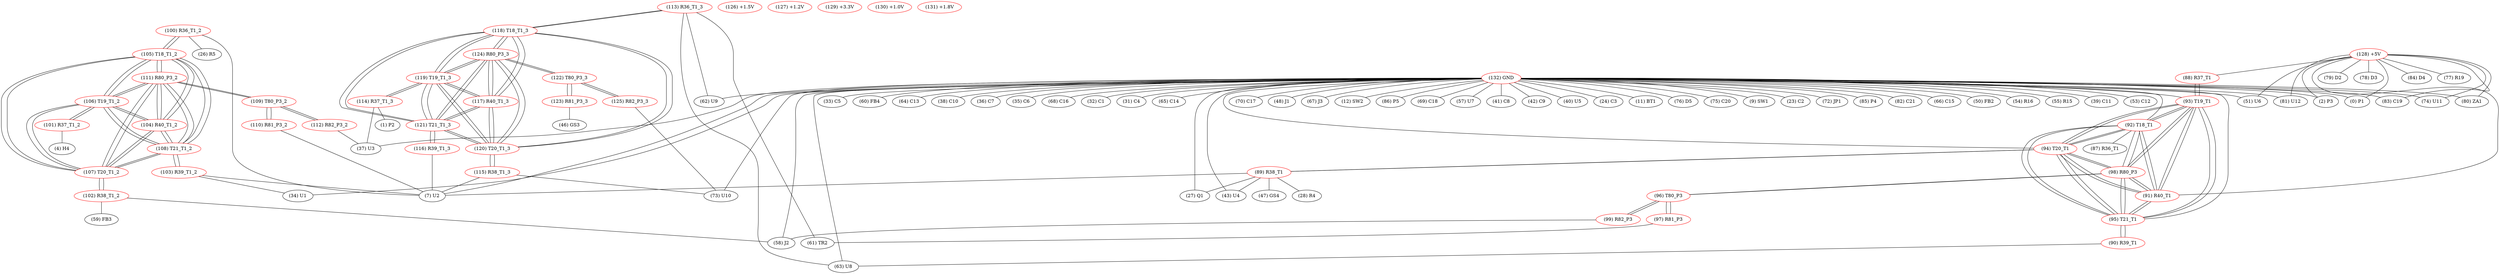 graph {
	88 [label="(88) R37_T1" color=red]
	93 [label="(93) T19_T1"]
	89 [label="(89) R38_T1" color=red]
	27 [label="(27) Q1"]
	28 [label="(28) R4"]
	7 [label="(7) U2"]
	43 [label="(43) U4"]
	47 [label="(47) GS4"]
	94 [label="(94) T20_T1"]
	90 [label="(90) R39_T1" color=red]
	63 [label="(63) U8"]
	95 [label="(95) T21_T1"]
	91 [label="(91) R40_T1" color=red]
	98 [label="(98) R80_P3"]
	92 [label="(92) T18_T1"]
	95 [label="(95) T21_T1"]
	94 [label="(94) T20_T1"]
	93 [label="(93) T19_T1"]
	92 [label="(92) T18_T1" color=red]
	87 [label="(87) R36_T1"]
	98 [label="(98) R80_P3"]
	95 [label="(95) T21_T1"]
	94 [label="(94) T20_T1"]
	93 [label="(93) T19_T1"]
	91 [label="(91) R40_T1"]
	93 [label="(93) T19_T1" color=red]
	88 [label="(88) R37_T1"]
	98 [label="(98) R80_P3"]
	92 [label="(92) T18_T1"]
	95 [label="(95) T21_T1"]
	94 [label="(94) T20_T1"]
	91 [label="(91) R40_T1"]
	94 [label="(94) T20_T1" color=red]
	89 [label="(89) R38_T1"]
	98 [label="(98) R80_P3"]
	92 [label="(92) T18_T1"]
	95 [label="(95) T21_T1"]
	93 [label="(93) T19_T1"]
	91 [label="(91) R40_T1"]
	95 [label="(95) T21_T1" color=red]
	90 [label="(90) R39_T1"]
	98 [label="(98) R80_P3"]
	92 [label="(92) T18_T1"]
	94 [label="(94) T20_T1"]
	93 [label="(93) T19_T1"]
	91 [label="(91) R40_T1"]
	96 [label="(96) T80_P3" color=red]
	97 [label="(97) R81_P3"]
	99 [label="(99) R82_P3"]
	98 [label="(98) R80_P3"]
	97 [label="(97) R81_P3" color=red]
	61 [label="(61) TR2"]
	96 [label="(96) T80_P3"]
	98 [label="(98) R80_P3" color=red]
	92 [label="(92) T18_T1"]
	95 [label="(95) T21_T1"]
	94 [label="(94) T20_T1"]
	93 [label="(93) T19_T1"]
	91 [label="(91) R40_T1"]
	96 [label="(96) T80_P3"]
	99 [label="(99) R82_P3" color=red]
	58 [label="(58) J2"]
	96 [label="(96) T80_P3"]
	100 [label="(100) R36_T1_2" color=red]
	26 [label="(26) R5"]
	7 [label="(7) U2"]
	105 [label="(105) T18_T1_2"]
	101 [label="(101) R37_T1_2" color=red]
	4 [label="(4) H4"]
	106 [label="(106) T19_T1_2"]
	102 [label="(102) R38_T1_2" color=red]
	59 [label="(59) FB3"]
	58 [label="(58) J2"]
	107 [label="(107) T20_T1_2"]
	103 [label="(103) R39_T1_2" color=red]
	34 [label="(34) U1"]
	7 [label="(7) U2"]
	108 [label="(108) T21_T1_2"]
	104 [label="(104) R40_T1_2" color=red]
	111 [label="(111) R80_P3_2"]
	105 [label="(105) T18_T1_2"]
	108 [label="(108) T21_T1_2"]
	107 [label="(107) T20_T1_2"]
	106 [label="(106) T19_T1_2"]
	105 [label="(105) T18_T1_2" color=red]
	107 [label="(107) T20_T1_2"]
	106 [label="(106) T19_T1_2"]
	108 [label="(108) T21_T1_2"]
	100 [label="(100) R36_T1_2"]
	111 [label="(111) R80_P3_2"]
	104 [label="(104) R40_T1_2"]
	106 [label="(106) T19_T1_2" color=red]
	107 [label="(107) T20_T1_2"]
	105 [label="(105) T18_T1_2"]
	108 [label="(108) T21_T1_2"]
	101 [label="(101) R37_T1_2"]
	111 [label="(111) R80_P3_2"]
	104 [label="(104) R40_T1_2"]
	107 [label="(107) T20_T1_2" color=red]
	106 [label="(106) T19_T1_2"]
	105 [label="(105) T18_T1_2"]
	108 [label="(108) T21_T1_2"]
	102 [label="(102) R38_T1_2"]
	111 [label="(111) R80_P3_2"]
	104 [label="(104) R40_T1_2"]
	108 [label="(108) T21_T1_2" color=red]
	107 [label="(107) T20_T1_2"]
	106 [label="(106) T19_T1_2"]
	105 [label="(105) T18_T1_2"]
	103 [label="(103) R39_T1_2"]
	111 [label="(111) R80_P3_2"]
	104 [label="(104) R40_T1_2"]
	109 [label="(109) T80_P3_2" color=red]
	110 [label="(110) R81_P3_2"]
	112 [label="(112) R82_P3_2"]
	111 [label="(111) R80_P3_2"]
	110 [label="(110) R81_P3_2" color=red]
	7 [label="(7) U2"]
	109 [label="(109) T80_P3_2"]
	111 [label="(111) R80_P3_2" color=red]
	105 [label="(105) T18_T1_2"]
	108 [label="(108) T21_T1_2"]
	107 [label="(107) T20_T1_2"]
	106 [label="(106) T19_T1_2"]
	104 [label="(104) R40_T1_2"]
	109 [label="(109) T80_P3_2"]
	112 [label="(112) R82_P3_2" color=red]
	37 [label="(37) U3"]
	109 [label="(109) T80_P3_2"]
	113 [label="(113) R36_T1_3" color=red]
	63 [label="(63) U8"]
	62 [label="(62) U9"]
	61 [label="(61) TR2"]
	118 [label="(118) T18_T1_3"]
	114 [label="(114) R37_T1_3" color=red]
	1 [label="(1) P2"]
	37 [label="(37) U3"]
	119 [label="(119) T19_T1_3"]
	115 [label="(115) R38_T1_3" color=red]
	7 [label="(7) U2"]
	73 [label="(73) U10"]
	120 [label="(120) T20_T1_3"]
	116 [label="(116) R39_T1_3" color=red]
	7 [label="(7) U2"]
	121 [label="(121) T21_T1_3"]
	117 [label="(117) R40_T1_3" color=red]
	124 [label="(124) R80_P3_3"]
	118 [label="(118) T18_T1_3"]
	121 [label="(121) T21_T1_3"]
	120 [label="(120) T20_T1_3"]
	119 [label="(119) T19_T1_3"]
	118 [label="(118) T18_T1_3" color=red]
	120 [label="(120) T20_T1_3"]
	119 [label="(119) T19_T1_3"]
	121 [label="(121) T21_T1_3"]
	113 [label="(113) R36_T1_3"]
	124 [label="(124) R80_P3_3"]
	117 [label="(117) R40_T1_3"]
	119 [label="(119) T19_T1_3" color=red]
	120 [label="(120) T20_T1_3"]
	118 [label="(118) T18_T1_3"]
	121 [label="(121) T21_T1_3"]
	114 [label="(114) R37_T1_3"]
	124 [label="(124) R80_P3_3"]
	117 [label="(117) R40_T1_3"]
	120 [label="(120) T20_T1_3" color=red]
	119 [label="(119) T19_T1_3"]
	118 [label="(118) T18_T1_3"]
	121 [label="(121) T21_T1_3"]
	115 [label="(115) R38_T1_3"]
	124 [label="(124) R80_P3_3"]
	117 [label="(117) R40_T1_3"]
	121 [label="(121) T21_T1_3" color=red]
	120 [label="(120) T20_T1_3"]
	119 [label="(119) T19_T1_3"]
	118 [label="(118) T18_T1_3"]
	116 [label="(116) R39_T1_3"]
	124 [label="(124) R80_P3_3"]
	117 [label="(117) R40_T1_3"]
	122 [label="(122) T80_P3_3" color=red]
	123 [label="(123) R81_P3_3"]
	125 [label="(125) R82_P3_3"]
	124 [label="(124) R80_P3_3"]
	123 [label="(123) R81_P3_3" color=red]
	46 [label="(46) GS3"]
	122 [label="(122) T80_P3_3"]
	124 [label="(124) R80_P3_3" color=red]
	118 [label="(118) T18_T1_3"]
	121 [label="(121) T21_T1_3"]
	120 [label="(120) T20_T1_3"]
	119 [label="(119) T19_T1_3"]
	117 [label="(117) R40_T1_3"]
	122 [label="(122) T80_P3_3"]
	125 [label="(125) R82_P3_3" color=red]
	73 [label="(73) U10"]
	122 [label="(122) T80_P3_3"]
	126 [label="(126) +1.5V" color=red]
	127 [label="(127) +1.2V" color=red]
	128 [label="(128) +5V" color=red]
	83 [label="(83) C19"]
	74 [label="(74) U11"]
	77 [label="(77) R19"]
	81 [label="(81) U12"]
	80 [label="(80) ZA1"]
	79 [label="(79) D2"]
	78 [label="(78) D3"]
	51 [label="(51) U6"]
	84 [label="(84) D4"]
	2 [label="(2) P3"]
	0 [label="(0) P1"]
	88 [label="(88) R37_T1"]
	91 [label="(91) R40_T1"]
	129 [label="(129) +3.3V" color=red]
	130 [label="(130) +1.0V" color=red]
	131 [label="(131) +1.8V" color=red]
	132 [label="(132) GND" color=red]
	67 [label="(67) J3"]
	12 [label="(12) SW2"]
	0 [label="(0) P1"]
	86 [label="(86) P5"]
	69 [label="(69) C18"]
	57 [label="(57) U7"]
	43 [label="(43) U4"]
	83 [label="(83) C19"]
	27 [label="(27) Q1"]
	41 [label="(41) C8"]
	42 [label="(42) C9"]
	73 [label="(73) U10"]
	40 [label="(40) U5"]
	2 [label="(2) P3"]
	7 [label="(7) U2"]
	24 [label="(24) C3"]
	11 [label="(11) BT1"]
	76 [label="(76) D5"]
	75 [label="(75) C20"]
	9 [label="(9) SW1"]
	23 [label="(23) C2"]
	72 [label="(72) JP1"]
	80 [label="(80) ZA1"]
	81 [label="(81) U12"]
	85 [label="(85) P4"]
	82 [label="(82) C21"]
	74 [label="(74) U11"]
	63 [label="(63) U8"]
	66 [label="(66) C15"]
	50 [label="(50) FB2"]
	54 [label="(54) R16"]
	55 [label="(55) R15"]
	37 [label="(37) U3"]
	39 [label="(39) C11"]
	53 [label="(53) C12"]
	33 [label="(33) C5"]
	62 [label="(62) U9"]
	60 [label="(60) FB4"]
	64 [label="(64) C13"]
	58 [label="(58) J2"]
	38 [label="(38) C10"]
	36 [label="(36) C7"]
	35 [label="(35) C6"]
	68 [label="(68) C16"]
	34 [label="(34) U1"]
	32 [label="(32) C1"]
	31 [label="(31) C4"]
	65 [label="(65) C14"]
	70 [label="(70) C17"]
	48 [label="(48) J1"]
	51 [label="(51) U6"]
	94 [label="(94) T20_T1"]
	93 [label="(93) T19_T1"]
	92 [label="(92) T18_T1"]
	95 [label="(95) T21_T1"]
	88 -- 93
	89 -- 27
	89 -- 28
	89 -- 7
	89 -- 43
	89 -- 47
	89 -- 94
	90 -- 63
	90 -- 95
	91 -- 98
	91 -- 92
	91 -- 95
	91 -- 94
	91 -- 93
	92 -- 87
	92 -- 98
	92 -- 95
	92 -- 94
	92 -- 93
	92 -- 91
	93 -- 88
	93 -- 98
	93 -- 92
	93 -- 95
	93 -- 94
	93 -- 91
	94 -- 89
	94 -- 98
	94 -- 92
	94 -- 95
	94 -- 93
	94 -- 91
	95 -- 90
	95 -- 98
	95 -- 92
	95 -- 94
	95 -- 93
	95 -- 91
	96 -- 97
	96 -- 99
	96 -- 98
	97 -- 61
	97 -- 96
	98 -- 92
	98 -- 95
	98 -- 94
	98 -- 93
	98 -- 91
	98 -- 96
	99 -- 58
	99 -- 96
	100 -- 26
	100 -- 7
	100 -- 105
	101 -- 4
	101 -- 106
	102 -- 59
	102 -- 58
	102 -- 107
	103 -- 34
	103 -- 7
	103 -- 108
	104 -- 111
	104 -- 105
	104 -- 108
	104 -- 107
	104 -- 106
	105 -- 107
	105 -- 106
	105 -- 108
	105 -- 100
	105 -- 111
	105 -- 104
	106 -- 107
	106 -- 105
	106 -- 108
	106 -- 101
	106 -- 111
	106 -- 104
	107 -- 106
	107 -- 105
	107 -- 108
	107 -- 102
	107 -- 111
	107 -- 104
	108 -- 107
	108 -- 106
	108 -- 105
	108 -- 103
	108 -- 111
	108 -- 104
	109 -- 110
	109 -- 112
	109 -- 111
	110 -- 7
	110 -- 109
	111 -- 105
	111 -- 108
	111 -- 107
	111 -- 106
	111 -- 104
	111 -- 109
	112 -- 37
	112 -- 109
	113 -- 63
	113 -- 62
	113 -- 61
	113 -- 118
	114 -- 1
	114 -- 37
	114 -- 119
	115 -- 7
	115 -- 73
	115 -- 120
	116 -- 7
	116 -- 121
	117 -- 124
	117 -- 118
	117 -- 121
	117 -- 120
	117 -- 119
	118 -- 120
	118 -- 119
	118 -- 121
	118 -- 113
	118 -- 124
	118 -- 117
	119 -- 120
	119 -- 118
	119 -- 121
	119 -- 114
	119 -- 124
	119 -- 117
	120 -- 119
	120 -- 118
	120 -- 121
	120 -- 115
	120 -- 124
	120 -- 117
	121 -- 120
	121 -- 119
	121 -- 118
	121 -- 116
	121 -- 124
	121 -- 117
	122 -- 123
	122 -- 125
	122 -- 124
	123 -- 46
	123 -- 122
	124 -- 118
	124 -- 121
	124 -- 120
	124 -- 119
	124 -- 117
	124 -- 122
	125 -- 73
	125 -- 122
	128 -- 83
	128 -- 74
	128 -- 77
	128 -- 81
	128 -- 80
	128 -- 79
	128 -- 78
	128 -- 51
	128 -- 84
	128 -- 2
	128 -- 0
	128 -- 88
	128 -- 91
	132 -- 67
	132 -- 12
	132 -- 0
	132 -- 86
	132 -- 69
	132 -- 57
	132 -- 43
	132 -- 83
	132 -- 27
	132 -- 41
	132 -- 42
	132 -- 73
	132 -- 40
	132 -- 2
	132 -- 7
	132 -- 24
	132 -- 11
	132 -- 76
	132 -- 75
	132 -- 9
	132 -- 23
	132 -- 72
	132 -- 80
	132 -- 81
	132 -- 85
	132 -- 82
	132 -- 74
	132 -- 63
	132 -- 66
	132 -- 50
	132 -- 54
	132 -- 55
	132 -- 37
	132 -- 39
	132 -- 53
	132 -- 33
	132 -- 62
	132 -- 60
	132 -- 64
	132 -- 58
	132 -- 38
	132 -- 36
	132 -- 35
	132 -- 68
	132 -- 34
	132 -- 32
	132 -- 31
	132 -- 65
	132 -- 70
	132 -- 48
	132 -- 51
	132 -- 94
	132 -- 93
	132 -- 92
	132 -- 95
}